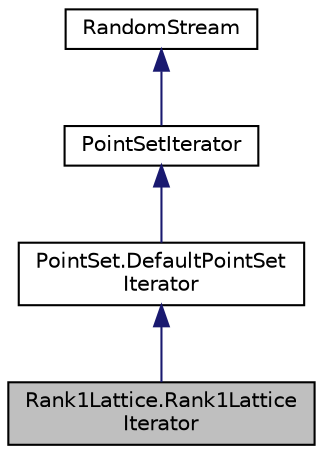 digraph "Rank1Lattice.Rank1LatticeIterator"
{
 // INTERACTIVE_SVG=YES
  bgcolor="transparent";
  edge [fontname="Helvetica",fontsize="10",labelfontname="Helvetica",labelfontsize="10"];
  node [fontname="Helvetica",fontsize="10",shape=record];
  Node0 [label="Rank1Lattice.Rank1Lattice\lIterator",height=0.2,width=0.4,color="black", fillcolor="grey75", style="filled", fontcolor="black"];
  Node1 -> Node0 [dir="back",color="midnightblue",fontsize="10",style="solid",fontname="Helvetica"];
  Node1 [label="PointSet.DefaultPointSet\lIterator",height=0.2,width=0.4,color="black",URL="$db/d38/classumontreal_1_1ssj_1_1hups_1_1PointSet_1_1DefaultPointSetIterator.html",tooltip="This class implements a default point set iterator. "];
  Node2 -> Node1 [dir="back",color="midnightblue",fontsize="10",style="solid",fontname="Helvetica"];
  Node2 [label="PointSetIterator",height=0.2,width=0.4,color="black",URL="$d7/d29/interfaceumontreal_1_1ssj_1_1hups_1_1PointSetIterator.html",tooltip="This is the interface for iterators that permit one to go through the points of a #PointSet and the s..."];
  Node3 -> Node2 [dir="back",color="midnightblue",fontsize="10",style="solid",fontname="Helvetica"];
  Node3 [label="RandomStream",height=0.2,width=0.4,color="black",URL="$d1/d7c/interfaceumontreal_1_1ssj_1_1rng_1_1RandomStream.html",tooltip="This interface defines the basic structures to handle multiple streams of uniform (pseudo)random numb..."];
}
